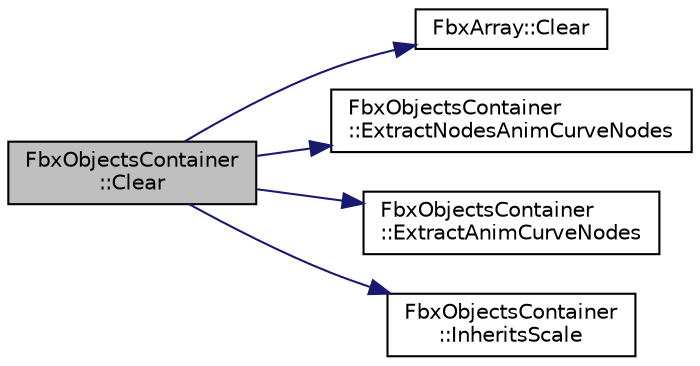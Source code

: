 digraph "FbxObjectsContainer::Clear"
{
  edge [fontname="Helvetica",fontsize="10",labelfontname="Helvetica",labelfontsize="10"];
  node [fontname="Helvetica",fontsize="10",shape=record];
  rankdir="LR";
  Node9 [label="FbxObjectsContainer\l::Clear",height=0.2,width=0.4,color="black", fillcolor="grey75", style="filled", fontcolor="black"];
  Node9 -> Node10 [color="midnightblue",fontsize="10",style="solid",fontname="Helvetica"];
  Node10 [label="FbxArray::Clear",height=0.2,width=0.4,color="black", fillcolor="white", style="filled",URL="$class_fbx_array.html#afeb2b8c53e6364a2d7a82b7a9f7de75f"];
  Node9 -> Node11 [color="midnightblue",fontsize="10",style="solid",fontname="Helvetica"];
  Node11 [label="FbxObjectsContainer\l::ExtractNodesAnimCurveNodes",height=0.2,width=0.4,color="black", fillcolor="white", style="filled",URL="$class_fbx_objects_container.html#aee1c40996023d5bc366599a64e609ccc"];
  Node9 -> Node12 [color="midnightblue",fontsize="10",style="solid",fontname="Helvetica"];
  Node12 [label="FbxObjectsContainer\l::ExtractAnimCurveNodes",height=0.2,width=0.4,color="black", fillcolor="white", style="filled",URL="$class_fbx_objects_container.html#a649c2ed49d0c9f7b06cd241ab1a35686"];
  Node9 -> Node13 [color="midnightblue",fontsize="10",style="solid",fontname="Helvetica"];
  Node13 [label="FbxObjectsContainer\l::InheritsScale",height=0.2,width=0.4,color="black", fillcolor="white", style="filled",URL="$class_fbx_objects_container.html#aede371a48bdbbdf4095ea95fe314ebb8"];
}
